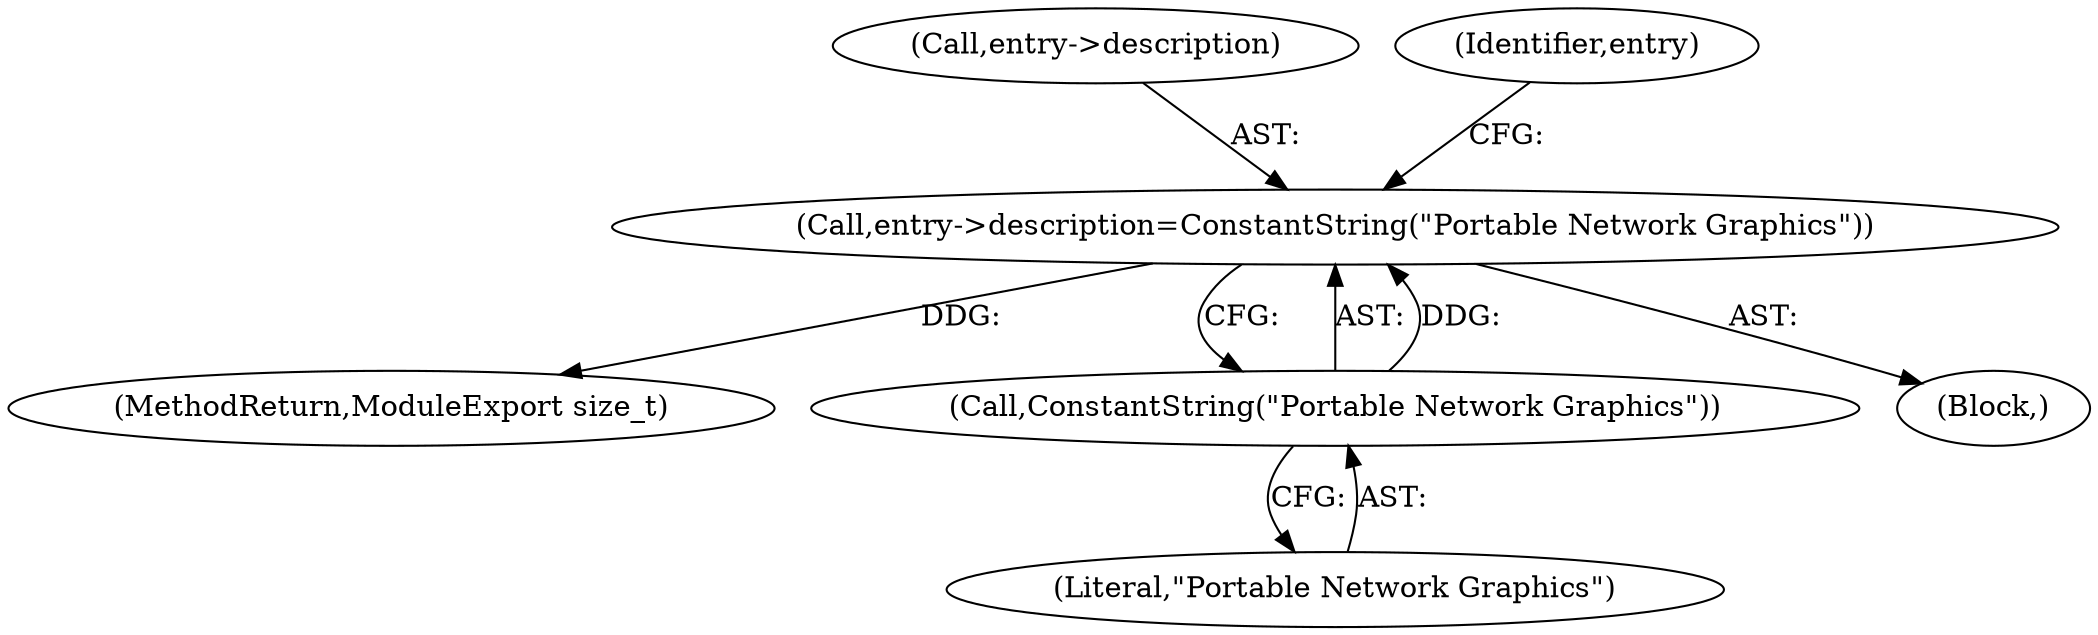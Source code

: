 digraph "0_ImageMagick_aa84944b405acebbeefe871d0f64969b9e9f31ac_1@pointer" {
"1000255" [label="(Call,entry->description=ConstantString(\"Portable Network Graphics\"))"];
"1000259" [label="(Call,ConstantString(\"Portable Network Graphics\"))"];
"1000259" [label="(Call,ConstantString(\"Portable Network Graphics\"))"];
"1000255" [label="(Call,entry->description=ConstantString(\"Portable Network Graphics\"))"];
"1000256" [label="(Call,entry->description)"];
"1000750" [label="(MethodReturn,ModuleExport size_t)"];
"1000102" [label="(Block,)"];
"1000263" [label="(Identifier,entry)"];
"1000260" [label="(Literal,\"Portable Network Graphics\")"];
"1000255" -> "1000102"  [label="AST: "];
"1000255" -> "1000259"  [label="CFG: "];
"1000256" -> "1000255"  [label="AST: "];
"1000259" -> "1000255"  [label="AST: "];
"1000263" -> "1000255"  [label="CFG: "];
"1000255" -> "1000750"  [label="DDG: "];
"1000259" -> "1000255"  [label="DDG: "];
"1000259" -> "1000260"  [label="CFG: "];
"1000260" -> "1000259"  [label="AST: "];
}
